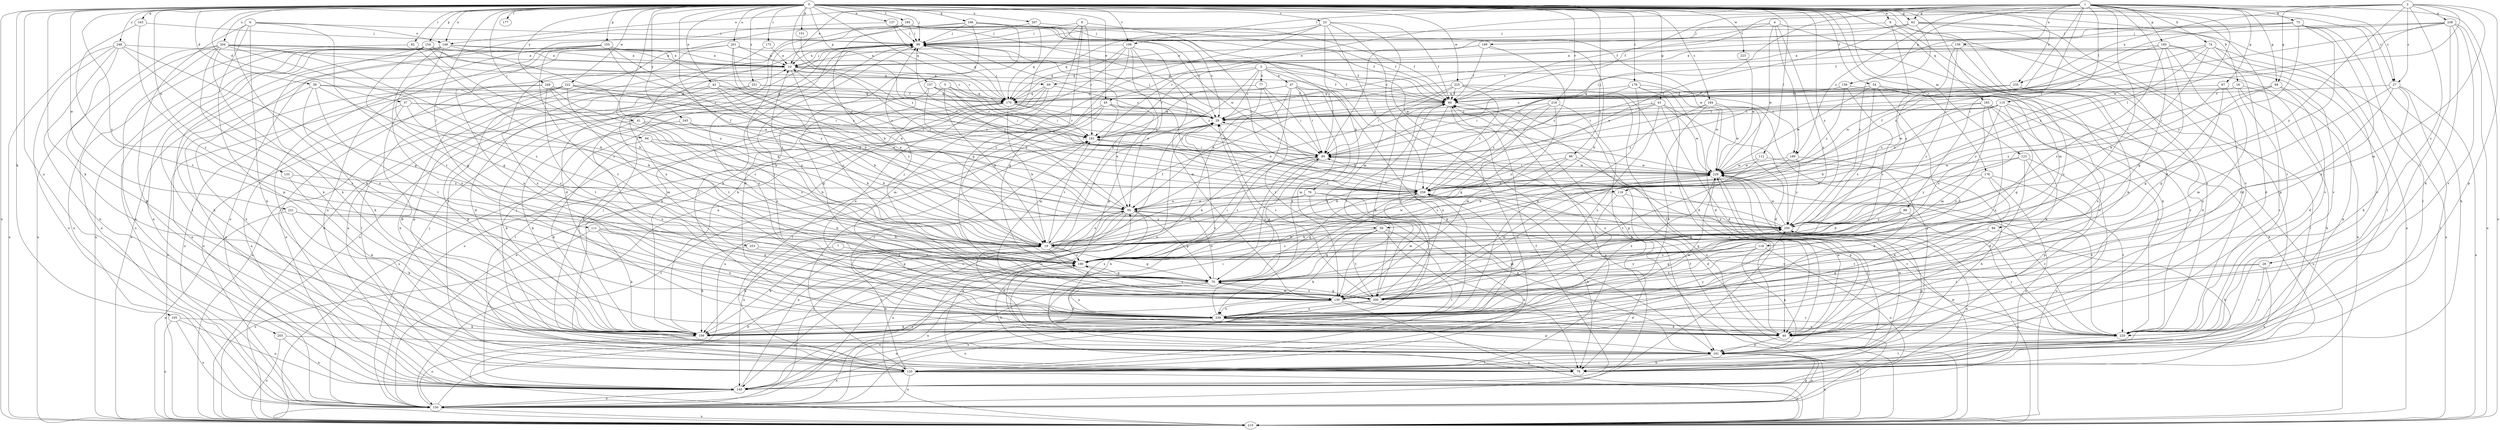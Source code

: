 strict digraph  {
0;
1;
2;
3;
4;
5;
6;
7;
8;
9;
10;
16;
19;
23;
27;
28;
29;
37;
39;
40;
41;
43;
45;
47;
50;
54;
59;
60;
61;
62;
67;
68;
69;
70;
74;
75;
76;
77;
79;
82;
84;
88;
90;
94;
98;
99;
105;
109;
111;
112;
115;
118;
119;
120;
123;
130;
133;
137;
139;
140;
149;
150;
151;
154;
155;
157;
158;
160;
161;
163;
165;
166;
170;
173;
176;
177;
178;
181;
184;
189;
190;
195;
198;
199;
200;
201;
203;
204;
207;
210;
218;
220;
221;
222;
223;
225;
229;
235;
238;
239;
245;
248;
249;
250;
251;
253;
259;
0 -> 9  [label=a];
0 -> 16  [label=b];
0 -> 23  [label=c];
0 -> 27  [label=c];
0 -> 37  [label=d];
0 -> 39  [label=d];
0 -> 40  [label=d];
0 -> 41  [label=e];
0 -> 43  [label=e];
0 -> 45  [label=e];
0 -> 54  [label=f];
0 -> 59  [label=f];
0 -> 61  [label=g];
0 -> 62  [label=g];
0 -> 82  [label=i];
0 -> 94  [label=j];
0 -> 98  [label=j];
0 -> 99  [label=j];
0 -> 105  [label=k];
0 -> 109  [label=k];
0 -> 111  [label=l];
0 -> 112  [label=l];
0 -> 123  [label=m];
0 -> 130  [label=m];
0 -> 133  [label=n];
0 -> 137  [label=n];
0 -> 149  [label=o];
0 -> 151  [label=p];
0 -> 154  [label=p];
0 -> 155  [label=p];
0 -> 157  [label=p];
0 -> 163  [label=q];
0 -> 165  [label=q];
0 -> 166  [label=q];
0 -> 170  [label=q];
0 -> 173  [label=r];
0 -> 176  [label=r];
0 -> 177  [label=r];
0 -> 178  [label=r];
0 -> 184  [label=s];
0 -> 195  [label=t];
0 -> 198  [label=t];
0 -> 201  [label=u];
0 -> 203  [label=u];
0 -> 204  [label=u];
0 -> 207  [label=u];
0 -> 210  [label=u];
0 -> 218  [label=v];
0 -> 220  [label=v];
0 -> 221  [label=w];
0 -> 222  [label=w];
0 -> 223  [label=w];
0 -> 225  [label=w];
0 -> 235  [label=x];
0 -> 245  [label=y];
0 -> 248  [label=y];
0 -> 249  [label=y];
0 -> 250  [label=y];
0 -> 251  [label=z];
0 -> 253  [label=z];
0 -> 259  [label=z];
1 -> 10  [label=a];
1 -> 27  [label=c];
1 -> 45  [label=e];
1 -> 59  [label=f];
1 -> 60  [label=f];
1 -> 62  [label=g];
1 -> 67  [label=g];
1 -> 68  [label=g];
1 -> 74  [label=h];
1 -> 75  [label=h];
1 -> 84  [label=i];
1 -> 88  [label=i];
1 -> 90  [label=i];
1 -> 115  [label=l];
1 -> 118  [label=l];
1 -> 119  [label=l];
1 -> 139  [label=n];
1 -> 158  [label=p];
1 -> 160  [label=p];
1 -> 189  [label=s];
1 -> 198  [label=t];
1 -> 210  [label=u];
2 -> 27  [label=c];
2 -> 28  [label=c];
2 -> 60  [label=f];
2 -> 68  [label=g];
2 -> 130  [label=m];
2 -> 149  [label=o];
2 -> 161  [label=p];
2 -> 229  [label=w];
2 -> 235  [label=x];
2 -> 238  [label=x];
2 -> 250  [label=y];
3 -> 29  [label=c];
3 -> 47  [label=e];
3 -> 50  [label=e];
3 -> 60  [label=f];
3 -> 69  [label=g];
3 -> 76  [label=h];
3 -> 77  [label=h];
3 -> 181  [label=r];
3 -> 189  [label=s];
4 -> 79  [label=h];
4 -> 90  [label=i];
4 -> 189  [label=s];
4 -> 190  [label=s];
4 -> 199  [label=t];
4 -> 229  [label=w];
5 -> 19  [label=b];
5 -> 90  [label=i];
5 -> 119  [label=l];
5 -> 170  [label=q];
5 -> 210  [label=u];
6 -> 79  [label=h];
6 -> 99  [label=j];
6 -> 109  [label=k];
6 -> 120  [label=l];
6 -> 149  [label=o];
6 -> 161  [label=p];
6 -> 200  [label=t];
7 -> 109  [label=k];
7 -> 190  [label=s];
8 -> 99  [label=j];
8 -> 109  [label=k];
8 -> 140  [label=n];
8 -> 181  [label=r];
8 -> 190  [label=s];
8 -> 259  [label=z];
9 -> 99  [label=j];
9 -> 190  [label=s];
9 -> 220  [label=v];
9 -> 239  [label=x];
10 -> 60  [label=f];
10 -> 69  [label=g];
10 -> 99  [label=j];
10 -> 150  [label=o];
10 -> 190  [label=s];
10 -> 259  [label=z];
16 -> 60  [label=f];
16 -> 79  [label=h];
16 -> 140  [label=n];
16 -> 220  [label=v];
19 -> 29  [label=c];
19 -> 40  [label=d];
19 -> 50  [label=e];
19 -> 60  [label=f];
19 -> 70  [label=g];
19 -> 109  [label=k];
19 -> 130  [label=m];
19 -> 181  [label=r];
19 -> 190  [label=s];
19 -> 229  [label=w];
23 -> 60  [label=f];
23 -> 70  [label=g];
23 -> 99  [label=j];
23 -> 120  [label=l];
23 -> 130  [label=m];
23 -> 170  [label=q];
23 -> 210  [label=u];
23 -> 259  [label=z];
27 -> 60  [label=f];
27 -> 109  [label=k];
27 -> 120  [label=l];
27 -> 130  [label=m];
27 -> 200  [label=t];
27 -> 210  [label=u];
28 -> 70  [label=g];
28 -> 140  [label=n];
28 -> 200  [label=t];
28 -> 220  [label=v];
29 -> 99  [label=j];
29 -> 150  [label=o];
29 -> 181  [label=r];
37 -> 29  [label=c];
37 -> 109  [label=k];
37 -> 140  [label=n];
37 -> 190  [label=s];
37 -> 259  [label=z];
39 -> 19  [label=b];
39 -> 29  [label=c];
39 -> 109  [label=k];
39 -> 140  [label=n];
39 -> 170  [label=q];
39 -> 200  [label=t];
40 -> 29  [label=c];
40 -> 60  [label=f];
40 -> 150  [label=o];
40 -> 161  [label=p];
40 -> 181  [label=r];
40 -> 229  [label=w];
41 -> 19  [label=b];
41 -> 109  [label=k];
41 -> 181  [label=r];
41 -> 190  [label=s];
41 -> 239  [label=x];
43 -> 19  [label=b];
43 -> 40  [label=d];
43 -> 50  [label=e];
43 -> 161  [label=p];
43 -> 170  [label=q];
43 -> 250  [label=y];
45 -> 29  [label=c];
45 -> 50  [label=e];
45 -> 120  [label=l];
45 -> 130  [label=m];
45 -> 150  [label=o];
45 -> 210  [label=u];
47 -> 50  [label=e];
47 -> 90  [label=i];
47 -> 109  [label=k];
47 -> 130  [label=m];
47 -> 161  [label=p];
47 -> 170  [label=q];
47 -> 181  [label=r];
47 -> 239  [label=x];
50 -> 10  [label=a];
50 -> 70  [label=g];
50 -> 99  [label=j];
50 -> 140  [label=n];
50 -> 150  [label=o];
50 -> 210  [label=u];
50 -> 239  [label=x];
50 -> 250  [label=y];
54 -> 40  [label=d];
54 -> 60  [label=f];
54 -> 190  [label=s];
54 -> 220  [label=v];
54 -> 229  [label=w];
54 -> 239  [label=x];
59 -> 19  [label=b];
59 -> 70  [label=g];
59 -> 79  [label=h];
59 -> 109  [label=k];
59 -> 120  [label=l];
59 -> 200  [label=t];
60 -> 29  [label=c];
60 -> 50  [label=e];
60 -> 150  [label=o];
60 -> 161  [label=p];
60 -> 200  [label=t];
60 -> 239  [label=x];
61 -> 29  [label=c];
61 -> 40  [label=d];
61 -> 90  [label=i];
61 -> 190  [label=s];
61 -> 229  [label=w];
61 -> 239  [label=x];
61 -> 250  [label=y];
62 -> 50  [label=e];
62 -> 99  [label=j];
62 -> 161  [label=p];
62 -> 181  [label=r];
62 -> 210  [label=u];
62 -> 220  [label=v];
62 -> 250  [label=y];
67 -> 60  [label=f];
67 -> 70  [label=g];
67 -> 239  [label=x];
67 -> 250  [label=y];
68 -> 40  [label=d];
68 -> 60  [label=f];
68 -> 70  [label=g];
68 -> 161  [label=p];
68 -> 250  [label=y];
69 -> 29  [label=c];
69 -> 130  [label=m];
69 -> 150  [label=o];
69 -> 170  [label=q];
69 -> 239  [label=x];
70 -> 40  [label=d];
70 -> 50  [label=e];
70 -> 130  [label=m];
70 -> 140  [label=n];
70 -> 150  [label=o];
70 -> 200  [label=t];
70 -> 239  [label=x];
70 -> 259  [label=z];
74 -> 10  [label=a];
74 -> 19  [label=b];
74 -> 29  [label=c];
74 -> 40  [label=d];
74 -> 90  [label=i];
74 -> 210  [label=u];
74 -> 220  [label=v];
74 -> 259  [label=z];
75 -> 29  [label=c];
75 -> 79  [label=h];
75 -> 90  [label=i];
75 -> 99  [label=j];
75 -> 120  [label=l];
75 -> 190  [label=s];
75 -> 239  [label=x];
75 -> 250  [label=y];
76 -> 19  [label=b];
76 -> 50  [label=e];
76 -> 120  [label=l];
76 -> 161  [label=p];
76 -> 220  [label=v];
77 -> 90  [label=i];
77 -> 140  [label=n];
77 -> 170  [label=q];
77 -> 200  [label=t];
79 -> 50  [label=e];
79 -> 90  [label=i];
79 -> 99  [label=j];
79 -> 229  [label=w];
82 -> 10  [label=a];
82 -> 150  [label=o];
82 -> 190  [label=s];
84 -> 19  [label=b];
84 -> 79  [label=h];
84 -> 200  [label=t];
88 -> 19  [label=b];
88 -> 70  [label=g];
88 -> 220  [label=v];
88 -> 250  [label=y];
90 -> 29  [label=c];
90 -> 70  [label=g];
90 -> 79  [label=h];
90 -> 190  [label=s];
90 -> 229  [label=w];
94 -> 19  [label=b];
94 -> 90  [label=i];
94 -> 109  [label=k];
94 -> 190  [label=s];
98 -> 19  [label=b];
98 -> 161  [label=p];
98 -> 190  [label=s];
98 -> 229  [label=w];
98 -> 259  [label=z];
99 -> 10  [label=a];
99 -> 210  [label=u];
99 -> 229  [label=w];
99 -> 239  [label=x];
99 -> 259  [label=z];
105 -> 109  [label=k];
105 -> 140  [label=n];
105 -> 150  [label=o];
105 -> 210  [label=u];
109 -> 150  [label=o];
109 -> 190  [label=s];
109 -> 229  [label=w];
109 -> 250  [label=y];
109 -> 259  [label=z];
111 -> 19  [label=b];
111 -> 70  [label=g];
111 -> 109  [label=k];
111 -> 210  [label=u];
111 -> 239  [label=x];
112 -> 79  [label=h];
112 -> 200  [label=t];
112 -> 229  [label=w];
115 -> 29  [label=c];
115 -> 70  [label=g];
115 -> 79  [label=h];
115 -> 181  [label=r];
115 -> 190  [label=s];
115 -> 210  [label=u];
115 -> 229  [label=w];
115 -> 259  [label=z];
118 -> 70  [label=g];
118 -> 140  [label=n];
118 -> 161  [label=p];
118 -> 190  [label=s];
118 -> 200  [label=t];
119 -> 40  [label=d];
119 -> 50  [label=e];
119 -> 220  [label=v];
119 -> 239  [label=x];
120 -> 19  [label=b];
120 -> 60  [label=f];
120 -> 99  [label=j];
120 -> 140  [label=n];
120 -> 150  [label=o];
120 -> 210  [label=u];
123 -> 40  [label=d];
123 -> 161  [label=p];
123 -> 210  [label=u];
123 -> 229  [label=w];
123 -> 250  [label=y];
130 -> 40  [label=d];
130 -> 99  [label=j];
130 -> 150  [label=o];
130 -> 190  [label=s];
130 -> 210  [label=u];
130 -> 220  [label=v];
130 -> 239  [label=x];
130 -> 250  [label=y];
133 -> 109  [label=k];
133 -> 259  [label=z];
137 -> 29  [label=c];
137 -> 90  [label=i];
137 -> 99  [label=j];
137 -> 140  [label=n];
137 -> 170  [label=q];
139 -> 10  [label=a];
139 -> 109  [label=k];
139 -> 190  [label=s];
139 -> 220  [label=v];
139 -> 250  [label=y];
140 -> 10  [label=a];
140 -> 50  [label=e];
140 -> 60  [label=f];
140 -> 150  [label=o];
140 -> 190  [label=s];
149 -> 10  [label=a];
149 -> 29  [label=c];
149 -> 70  [label=g];
149 -> 79  [label=h];
149 -> 120  [label=l];
149 -> 140  [label=n];
149 -> 150  [label=o];
149 -> 239  [label=x];
149 -> 250  [label=y];
150 -> 19  [label=b];
150 -> 29  [label=c];
150 -> 99  [label=j];
150 -> 161  [label=p];
150 -> 181  [label=r];
150 -> 210  [label=u];
151 -> 259  [label=z];
154 -> 10  [label=a];
154 -> 19  [label=b];
154 -> 70  [label=g];
154 -> 109  [label=k];
154 -> 210  [label=u];
154 -> 259  [label=z];
155 -> 10  [label=a];
155 -> 50  [label=e];
155 -> 60  [label=f];
155 -> 140  [label=n];
155 -> 200  [label=t];
155 -> 210  [label=u];
155 -> 239  [label=x];
155 -> 250  [label=y];
157 -> 50  [label=e];
157 -> 60  [label=f];
157 -> 70  [label=g];
157 -> 90  [label=i];
157 -> 181  [label=r];
158 -> 29  [label=c];
158 -> 170  [label=q];
158 -> 190  [label=s];
158 -> 239  [label=x];
158 -> 259  [label=z];
160 -> 10  [label=a];
160 -> 40  [label=d];
160 -> 70  [label=g];
160 -> 120  [label=l];
160 -> 190  [label=s];
160 -> 220  [label=v];
160 -> 259  [label=z];
161 -> 79  [label=h];
161 -> 120  [label=l];
161 -> 150  [label=o];
161 -> 210  [label=u];
163 -> 99  [label=j];
163 -> 190  [label=s];
163 -> 200  [label=t];
165 -> 19  [label=b];
165 -> 29  [label=c];
165 -> 109  [label=k];
165 -> 130  [label=m];
165 -> 220  [label=v];
165 -> 239  [label=x];
166 -> 40  [label=d];
166 -> 60  [label=f];
166 -> 70  [label=g];
166 -> 79  [label=h];
166 -> 99  [label=j];
166 -> 210  [label=u];
166 -> 229  [label=w];
170 -> 19  [label=b];
170 -> 29  [label=c];
170 -> 99  [label=j];
170 -> 109  [label=k];
170 -> 120  [label=l];
170 -> 181  [label=r];
170 -> 210  [label=u];
170 -> 229  [label=w];
173 -> 10  [label=a];
173 -> 40  [label=d];
176 -> 109  [label=k];
176 -> 150  [label=o];
176 -> 220  [label=v];
176 -> 250  [label=y];
176 -> 259  [label=z];
178 -> 19  [label=b];
178 -> 40  [label=d];
178 -> 140  [label=n];
178 -> 170  [label=q];
178 -> 229  [label=w];
178 -> 239  [label=x];
181 -> 90  [label=i];
181 -> 120  [label=l];
184 -> 29  [label=c];
184 -> 40  [label=d];
184 -> 109  [label=k];
184 -> 161  [label=p];
184 -> 229  [label=w];
184 -> 259  [label=z];
189 -> 19  [label=b];
189 -> 109  [label=k];
189 -> 229  [label=w];
189 -> 250  [label=y];
190 -> 10  [label=a];
190 -> 70  [label=g];
190 -> 79  [label=h];
190 -> 90  [label=i];
195 -> 19  [label=b];
195 -> 29  [label=c];
195 -> 60  [label=f];
195 -> 90  [label=i];
195 -> 99  [label=j];
195 -> 120  [label=l];
195 -> 150  [label=o];
195 -> 229  [label=w];
195 -> 239  [label=x];
198 -> 10  [label=a];
198 -> 19  [label=b];
198 -> 70  [label=g];
198 -> 109  [label=k];
198 -> 130  [label=m];
198 -> 161  [label=p];
198 -> 170  [label=q];
199 -> 10  [label=a];
199 -> 19  [label=b];
199 -> 60  [label=f];
199 -> 170  [label=q];
199 -> 259  [label=z];
200 -> 29  [label=c];
200 -> 60  [label=f];
200 -> 70  [label=g];
200 -> 99  [label=j];
200 -> 140  [label=n];
200 -> 229  [label=w];
200 -> 239  [label=x];
200 -> 250  [label=y];
201 -> 10  [label=a];
201 -> 19  [label=b];
201 -> 60  [label=f];
201 -> 120  [label=l];
201 -> 239  [label=x];
201 -> 259  [label=z];
203 -> 140  [label=n];
203 -> 161  [label=p];
203 -> 210  [label=u];
204 -> 10  [label=a];
204 -> 19  [label=b];
204 -> 29  [label=c];
204 -> 109  [label=k];
204 -> 140  [label=n];
204 -> 150  [label=o];
204 -> 170  [label=q];
204 -> 190  [label=s];
204 -> 210  [label=u];
204 -> 239  [label=x];
207 -> 60  [label=f];
207 -> 99  [label=j];
207 -> 170  [label=q];
210 -> 60  [label=f];
210 -> 229  [label=w];
210 -> 250  [label=y];
218 -> 29  [label=c];
218 -> 70  [label=g];
218 -> 79  [label=h];
218 -> 130  [label=m];
218 -> 259  [label=z];
220 -> 99  [label=j];
220 -> 120  [label=l];
220 -> 250  [label=y];
221 -> 19  [label=b];
221 -> 109  [label=k];
221 -> 210  [label=u];
221 -> 250  [label=y];
222 -> 50  [label=e];
222 -> 60  [label=f];
222 -> 79  [label=h];
222 -> 120  [label=l];
222 -> 130  [label=m];
222 -> 150  [label=o];
222 -> 181  [label=r];
222 -> 210  [label=u];
223 -> 229  [label=w];
225 -> 40  [label=d];
225 -> 60  [label=f];
225 -> 90  [label=i];
225 -> 109  [label=k];
225 -> 170  [label=q];
225 -> 210  [label=u];
225 -> 259  [label=z];
229 -> 90  [label=i];
229 -> 120  [label=l];
229 -> 200  [label=t];
229 -> 220  [label=v];
229 -> 239  [label=x];
229 -> 259  [label=z];
235 -> 40  [label=d];
235 -> 60  [label=f];
235 -> 90  [label=i];
235 -> 120  [label=l];
235 -> 229  [label=w];
238 -> 60  [label=f];
238 -> 90  [label=i];
238 -> 99  [label=j];
238 -> 109  [label=k];
238 -> 181  [label=r];
238 -> 200  [label=t];
238 -> 210  [label=u];
238 -> 220  [label=v];
239 -> 29  [label=c];
239 -> 40  [label=d];
239 -> 109  [label=k];
239 -> 140  [label=n];
239 -> 161  [label=p];
239 -> 220  [label=v];
239 -> 259  [label=z];
245 -> 19  [label=b];
245 -> 109  [label=k];
245 -> 181  [label=r];
248 -> 10  [label=a];
248 -> 70  [label=g];
248 -> 140  [label=n];
248 -> 150  [label=o];
248 -> 161  [label=p];
248 -> 210  [label=u];
248 -> 239  [label=x];
249 -> 19  [label=b];
249 -> 90  [label=i];
249 -> 140  [label=n];
249 -> 150  [label=o];
249 -> 170  [label=q];
249 -> 190  [label=s];
249 -> 200  [label=t];
250 -> 19  [label=b];
250 -> 90  [label=i];
250 -> 99  [label=j];
250 -> 140  [label=n];
250 -> 161  [label=p];
250 -> 181  [label=r];
250 -> 190  [label=s];
250 -> 229  [label=w];
251 -> 161  [label=p];
251 -> 170  [label=q];
251 -> 200  [label=t];
251 -> 229  [label=w];
253 -> 70  [label=g];
253 -> 109  [label=k];
253 -> 190  [label=s];
259 -> 50  [label=e];
259 -> 70  [label=g];
259 -> 79  [label=h];
259 -> 130  [label=m];
259 -> 220  [label=v];
}
